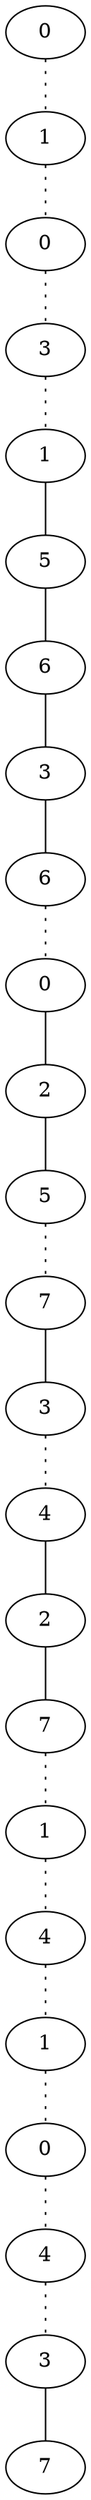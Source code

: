 graph {
a0[label=0];
a1[label=1];
a2[label=0];
a3[label=3];
a4[label=1];
a5[label=5];
a6[label=6];
a7[label=3];
a8[label=6];
a9[label=0];
a10[label=2];
a11[label=5];
a12[label=7];
a13[label=3];
a14[label=4];
a15[label=2];
a16[label=7];
a17[label=1];
a18[label=4];
a19[label=1];
a20[label=0];
a21[label=4];
a22[label=3];
a23[label=7];
a0 -- a1 [style=dotted];
a1 -- a2 [style=dotted];
a2 -- a3 [style=dotted];
a3 -- a4 [style=dotted];
a4 -- a5;
a5 -- a6;
a6 -- a7;
a7 -- a8;
a8 -- a9 [style=dotted];
a9 -- a10;
a10 -- a11;
a11 -- a12 [style=dotted];
a12 -- a13;
a13 -- a14 [style=dotted];
a14 -- a15;
a15 -- a16;
a16 -- a17 [style=dotted];
a17 -- a18 [style=dotted];
a18 -- a19 [style=dotted];
a19 -- a20 [style=dotted];
a20 -- a21 [style=dotted];
a21 -- a22 [style=dotted];
a22 -- a23;
}
